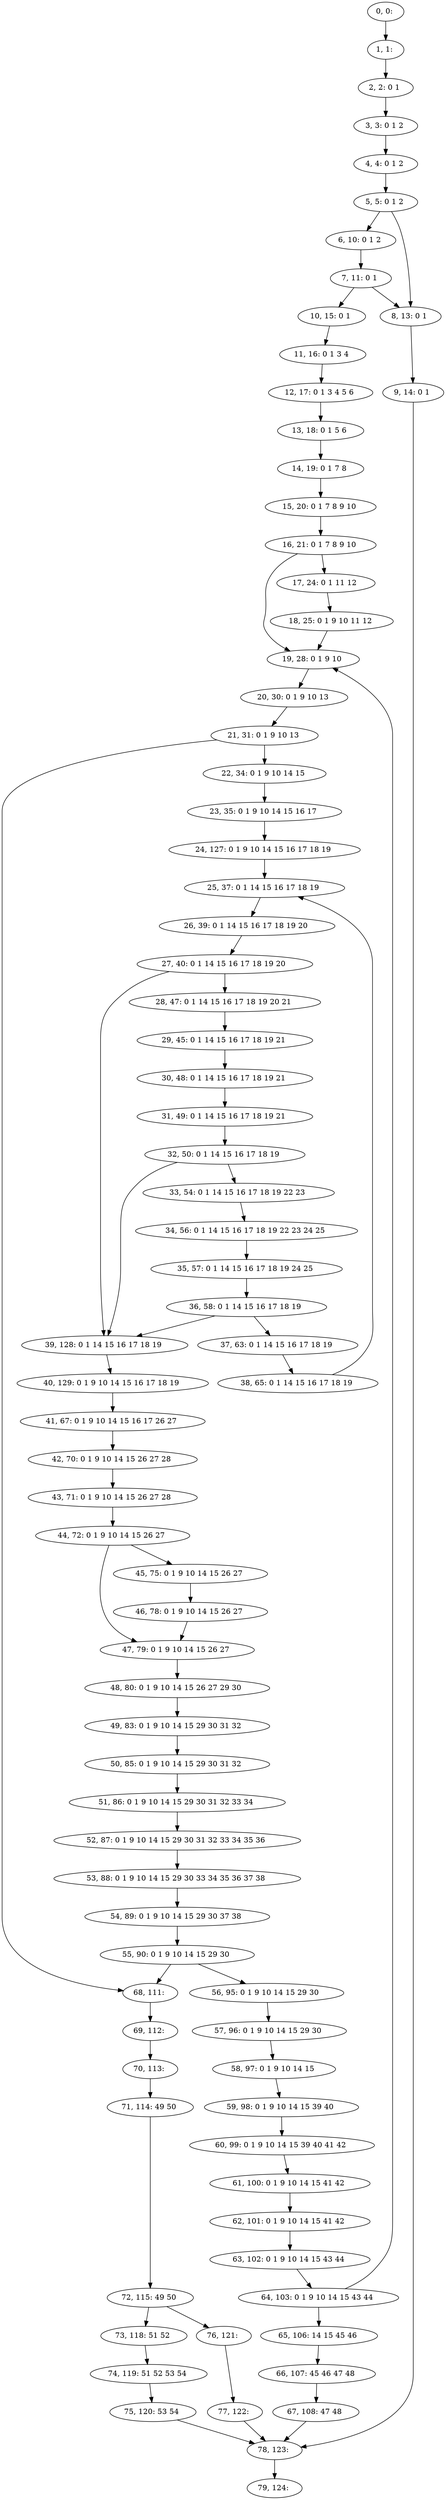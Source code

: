 digraph G {
0[label="0, 0: "];
1[label="1, 1: "];
2[label="2, 2: 0 1 "];
3[label="3, 3: 0 1 2 "];
4[label="4, 4: 0 1 2 "];
5[label="5, 5: 0 1 2 "];
6[label="6, 10: 0 1 2 "];
7[label="7, 11: 0 1 "];
8[label="8, 13: 0 1 "];
9[label="9, 14: 0 1 "];
10[label="10, 15: 0 1 "];
11[label="11, 16: 0 1 3 4 "];
12[label="12, 17: 0 1 3 4 5 6 "];
13[label="13, 18: 0 1 5 6 "];
14[label="14, 19: 0 1 7 8 "];
15[label="15, 20: 0 1 7 8 9 10 "];
16[label="16, 21: 0 1 7 8 9 10 "];
17[label="17, 24: 0 1 11 12 "];
18[label="18, 25: 0 1 9 10 11 12 "];
19[label="19, 28: 0 1 9 10 "];
20[label="20, 30: 0 1 9 10 13 "];
21[label="21, 31: 0 1 9 10 13 "];
22[label="22, 34: 0 1 9 10 14 15 "];
23[label="23, 35: 0 1 9 10 14 15 16 17 "];
24[label="24, 127: 0 1 9 10 14 15 16 17 18 19 "];
25[label="25, 37: 0 1 14 15 16 17 18 19 "];
26[label="26, 39: 0 1 14 15 16 17 18 19 20 "];
27[label="27, 40: 0 1 14 15 16 17 18 19 20 "];
28[label="28, 47: 0 1 14 15 16 17 18 19 20 21 "];
29[label="29, 45: 0 1 14 15 16 17 18 19 21 "];
30[label="30, 48: 0 1 14 15 16 17 18 19 21 "];
31[label="31, 49: 0 1 14 15 16 17 18 19 21 "];
32[label="32, 50: 0 1 14 15 16 17 18 19 "];
33[label="33, 54: 0 1 14 15 16 17 18 19 22 23 "];
34[label="34, 56: 0 1 14 15 16 17 18 19 22 23 24 25 "];
35[label="35, 57: 0 1 14 15 16 17 18 19 24 25 "];
36[label="36, 58: 0 1 14 15 16 17 18 19 "];
37[label="37, 63: 0 1 14 15 16 17 18 19 "];
38[label="38, 65: 0 1 14 15 16 17 18 19 "];
39[label="39, 128: 0 1 14 15 16 17 18 19 "];
40[label="40, 129: 0 1 9 10 14 15 16 17 18 19 "];
41[label="41, 67: 0 1 9 10 14 15 16 17 26 27 "];
42[label="42, 70: 0 1 9 10 14 15 26 27 28 "];
43[label="43, 71: 0 1 9 10 14 15 26 27 28 "];
44[label="44, 72: 0 1 9 10 14 15 26 27 "];
45[label="45, 75: 0 1 9 10 14 15 26 27 "];
46[label="46, 78: 0 1 9 10 14 15 26 27 "];
47[label="47, 79: 0 1 9 10 14 15 26 27 "];
48[label="48, 80: 0 1 9 10 14 15 26 27 29 30 "];
49[label="49, 83: 0 1 9 10 14 15 29 30 31 32 "];
50[label="50, 85: 0 1 9 10 14 15 29 30 31 32 "];
51[label="51, 86: 0 1 9 10 14 15 29 30 31 32 33 34 "];
52[label="52, 87: 0 1 9 10 14 15 29 30 31 32 33 34 35 36 "];
53[label="53, 88: 0 1 9 10 14 15 29 30 33 34 35 36 37 38 "];
54[label="54, 89: 0 1 9 10 14 15 29 30 37 38 "];
55[label="55, 90: 0 1 9 10 14 15 29 30 "];
56[label="56, 95: 0 1 9 10 14 15 29 30 "];
57[label="57, 96: 0 1 9 10 14 15 29 30 "];
58[label="58, 97: 0 1 9 10 14 15 "];
59[label="59, 98: 0 1 9 10 14 15 39 40 "];
60[label="60, 99: 0 1 9 10 14 15 39 40 41 42 "];
61[label="61, 100: 0 1 9 10 14 15 41 42 "];
62[label="62, 101: 0 1 9 10 14 15 41 42 "];
63[label="63, 102: 0 1 9 10 14 15 43 44 "];
64[label="64, 103: 0 1 9 10 14 15 43 44 "];
65[label="65, 106: 14 15 45 46 "];
66[label="66, 107: 45 46 47 48 "];
67[label="67, 108: 47 48 "];
68[label="68, 111: "];
69[label="69, 112: "];
70[label="70, 113: "];
71[label="71, 114: 49 50 "];
72[label="72, 115: 49 50 "];
73[label="73, 118: 51 52 "];
74[label="74, 119: 51 52 53 54 "];
75[label="75, 120: 53 54 "];
76[label="76, 121: "];
77[label="77, 122: "];
78[label="78, 123: "];
79[label="79, 124: "];
0->1 ;
1->2 ;
2->3 ;
3->4 ;
4->5 ;
5->6 ;
5->8 ;
6->7 ;
7->8 ;
7->10 ;
8->9 ;
9->78 ;
10->11 ;
11->12 ;
12->13 ;
13->14 ;
14->15 ;
15->16 ;
16->17 ;
16->19 ;
17->18 ;
18->19 ;
19->20 ;
20->21 ;
21->22 ;
21->68 ;
22->23 ;
23->24 ;
24->25 ;
25->26 ;
26->27 ;
27->28 ;
27->39 ;
28->29 ;
29->30 ;
30->31 ;
31->32 ;
32->33 ;
32->39 ;
33->34 ;
34->35 ;
35->36 ;
36->37 ;
36->39 ;
37->38 ;
38->25 ;
39->40 ;
40->41 ;
41->42 ;
42->43 ;
43->44 ;
44->45 ;
44->47 ;
45->46 ;
46->47 ;
47->48 ;
48->49 ;
49->50 ;
50->51 ;
51->52 ;
52->53 ;
53->54 ;
54->55 ;
55->56 ;
55->68 ;
56->57 ;
57->58 ;
58->59 ;
59->60 ;
60->61 ;
61->62 ;
62->63 ;
63->64 ;
64->65 ;
64->19 ;
65->66 ;
66->67 ;
67->78 ;
68->69 ;
69->70 ;
70->71 ;
71->72 ;
72->73 ;
72->76 ;
73->74 ;
74->75 ;
75->78 ;
76->77 ;
77->78 ;
78->79 ;
}
